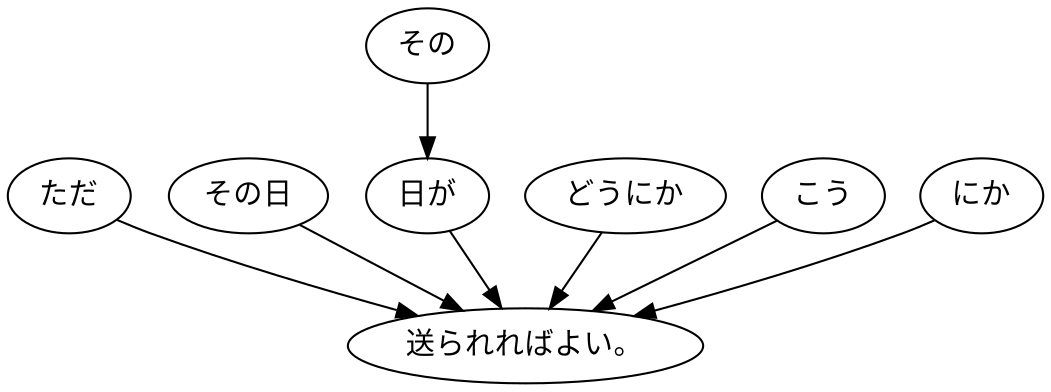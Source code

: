 digraph graph117 {
	node0 [label="ただ"];
	node1 [label="その日"];
	node2 [label="その"];
	node3 [label="日が"];
	node4 [label="どうにか"];
	node5 [label="こう"];
	node6 [label="にか"];
	node7 [label="送られればよい。"];
	node0 -> node7;
	node1 -> node7;
	node2 -> node3;
	node3 -> node7;
	node4 -> node7;
	node5 -> node7;
	node6 -> node7;
}
